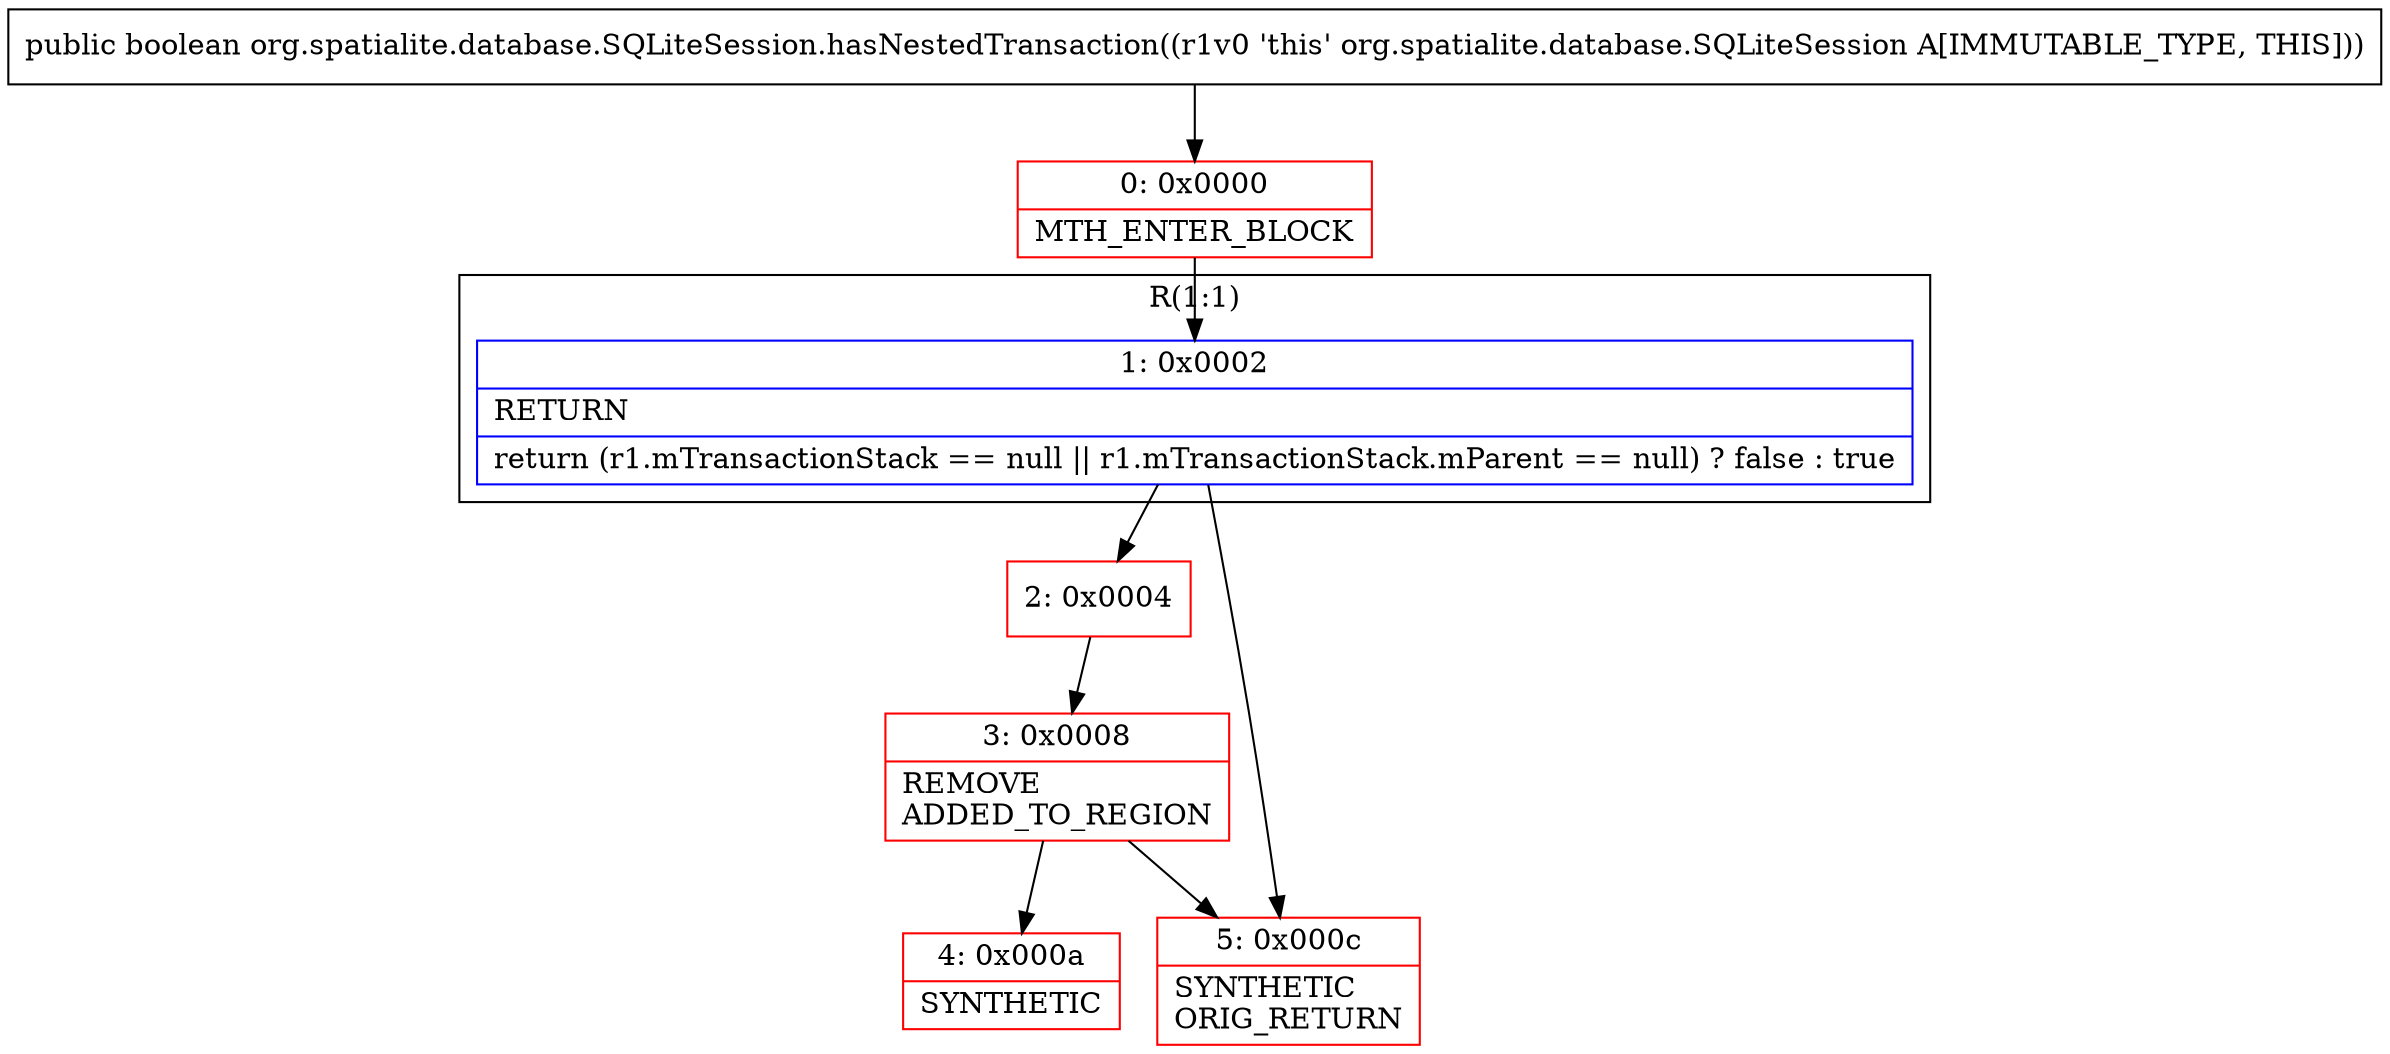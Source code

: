 digraph "CFG fororg.spatialite.database.SQLiteSession.hasNestedTransaction()Z" {
subgraph cluster_Region_1415552869 {
label = "R(1:1)";
node [shape=record,color=blue];
Node_1 [shape=record,label="{1\:\ 0x0002|RETURN\l|return (r1.mTransactionStack == null \|\| r1.mTransactionStack.mParent == null) ? false : true\l}"];
}
Node_0 [shape=record,color=red,label="{0\:\ 0x0000|MTH_ENTER_BLOCK\l}"];
Node_2 [shape=record,color=red,label="{2\:\ 0x0004}"];
Node_3 [shape=record,color=red,label="{3\:\ 0x0008|REMOVE\lADDED_TO_REGION\l}"];
Node_4 [shape=record,color=red,label="{4\:\ 0x000a|SYNTHETIC\l}"];
Node_5 [shape=record,color=red,label="{5\:\ 0x000c|SYNTHETIC\lORIG_RETURN\l}"];
MethodNode[shape=record,label="{public boolean org.spatialite.database.SQLiteSession.hasNestedTransaction((r1v0 'this' org.spatialite.database.SQLiteSession A[IMMUTABLE_TYPE, THIS])) }"];
MethodNode -> Node_0;
Node_1 -> Node_2;
Node_1 -> Node_5;
Node_0 -> Node_1;
Node_2 -> Node_3;
Node_3 -> Node_4;
Node_3 -> Node_5;
}


